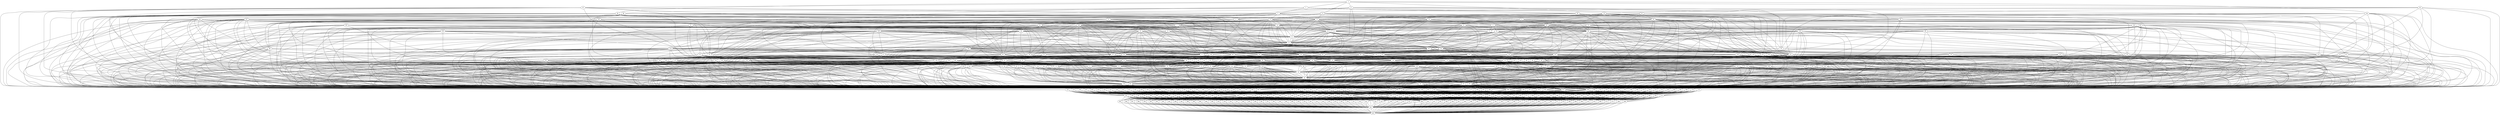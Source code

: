 graph {
  1 -- 2;
  1 -- 4;
  1 -- 17;
  1 -- 19;
  1 -- 82;
  1 -- 84;
  1 -- 97;
  1 -- 99;
  2 -- 3;
  2 -- 16;
  2 -- 18;
  2 -- 81;
  2 -- 83;
  2 -- 96;
  2 -- 98;
  4 -- 5;
  4 -- 12;
  4 -- 16;
  4 -- 20;
  4 -- 27;
  4 -- 81;
  4 -- 85;
  4 -- 92;
  4 -- 96;
  4 -- 100;
  4 -- 107;
  17 -- 3;
  17 -- 31;
  17 -- 33;
  17 -- 77;
  17 -- 81;
  17 -- 83;
  17 -- 111;
  17 -- 113;
  17 -- 157;
  19 -- 5;
  19 -- 12;
  19 -- 31;
  19 -- 35;
  19 -- 42;
  19 -- 77;
  19 -- 81;
  19 -- 85;
  19 -- 92;
  19 -- 111;
  19 -- 115;
  19 -- 122;
  19 -- 157;
  82 -- 3;
  82 -- 16;
  82 -- 18;
  82 -- 161;
  82 -- 163;
  82 -- 176;
  82 -- 178;
  82 -- 402;
  84 -- 5;
  84 -- 12;
  84 -- 16;
  84 -- 20;
  84 -- 27;
  84 -- 161;
  84 -- 165;
  84 -- 172;
  84 -- 176;
  84 -- 180;
  84 -- 187;
  84 -- 402;
  97 -- 3;
  97 -- 31;
  97 -- 33;
  97 -- 77;
  97 -- 161;
  97 -- 163;
  97 -- 191;
  97 -- 193;
  97 -- 237;
  97 -- 402;
  99 -- 5;
  99 -- 12;
  99 -- 31;
  99 -- 35;
  99 -- 42;
  99 -- 77;
  99 -- 161;
  99 -- 165;
  99 -- 172;
  99 -- 191;
  99 -- 195;
  99 -- 202;
  99 -- 237;
  99 -- 402;
  3 -- 6;
  3 -- 12;
  3 -- 21;
  3 -- 27;
  3 -- 86;
  3 -- 92;
  3 -- 101;
  3 -- 107;
  16 -- 32;
  16 -- 34;
  16 -- 77;
  16 -- 112;
  16 -- 114;
  16 -- 157;
  18 -- 6;
  18 -- 12;
  18 -- 32;
  18 -- 36;
  18 -- 42;
  18 -- 77;
  18 -- 86;
  18 -- 92;
  18 -- 112;
  18 -- 116;
  18 -- 122;
  18 -- 157;
  81 -- 162;
  81 -- 164;
  81 -- 177;
  81 -- 179;
  81 -- 402;
  83 -- 6;
  83 -- 12;
  83 -- 21;
  83 -- 27;
  83 -- 162;
  83 -- 166;
  83 -- 172;
  83 -- 177;
  83 -- 181;
  83 -- 187;
  83 -- 402;
  96 -- 32;
  96 -- 34;
  96 -- 77;
  96 -- 162;
  96 -- 164;
  96 -- 192;
  96 -- 194;
  96 -- 237;
  96 -- 402;
  98 -- 6;
  98 -- 12;
  98 -- 32;
  98 -- 36;
  98 -- 42;
  98 -- 77;
  98 -- 162;
  98 -- 166;
  98 -- 172;
  98 -- 192;
  98 -- 196;
  98 -- 202;
  98 -- 237;
  98 -- 402;
  6 -- 7;
  6 -- 13;
  6 -- 22;
  6 -- 28;
  6 -- 87;
  6 -- 93;
  6 -- 102;
  6 -- 108;
  12 -- 11;
  12 -- 13;
  12 -- 14;
  12 -- 15;
  12 -- 26;
  12 -- 28;
  12 -- 29;
  12 -- 30;
  12 -- 91;
  12 -- 93;
  12 -- 94;
  12 -- 95;
  12 -- 106;
  12 -- 108;
  12 -- 109;
  12 -- 110;
  21 -- 7;
  21 -- 13;
  21 -- 33;
  21 -- 37;
  21 -- 43;
  21 -- 77;
  21 -- 87;
  21 -- 93;
  21 -- 113;
  21 -- 117;
  21 -- 123;
  21 -- 157;
  27 -- 11;
  27 -- 13;
  27 -- 14;
  27 -- 15;
  27 -- 33;
  27 -- 34;
  27 -- 41;
  27 -- 43;
  27 -- 44;
  27 -- 45;
  27 -- 77;
  27 -- 91;
  27 -- 93;
  27 -- 94;
  27 -- 95;
  27 -- 113;
  27 -- 114;
  27 -- 121;
  27 -- 123;
  27 -- 124;
  27 -- 125;
  27 -- 157;
  86 -- 7;
  86 -- 13;
  86 -- 22;
  86 -- 28;
  86 -- 163;
  86 -- 167;
  86 -- 173;
  86 -- 178;
  86 -- 182;
  86 -- 188;
  86 -- 402;
  92 -- 11;
  92 -- 13;
  92 -- 14;
  92 -- 15;
  92 -- 26;
  92 -- 28;
  92 -- 29;
  92 -- 30;
  92 -- 163;
  92 -- 164;
  92 -- 171;
  92 -- 173;
  92 -- 174;
  92 -- 175;
  92 -- 178;
  92 -- 179;
  92 -- 186;
  92 -- 188;
  92 -- 189;
  92 -- 190;
  92 -- 402;
  101 -- 7;
  101 -- 13;
  101 -- 33;
  101 -- 37;
  101 -- 43;
  101 -- 77;
  101 -- 163;
  101 -- 167;
  101 -- 173;
  101 -- 193;
  101 -- 197;
  101 -- 203;
  101 -- 237;
  101 -- 402;
  107 -- 11;
  107 -- 13;
  107 -- 14;
  107 -- 15;
  107 -- 33;
  107 -- 34;
  107 -- 41;
  107 -- 43;
  107 -- 44;
  107 -- 45;
  107 -- 77;
  107 -- 163;
  107 -- 164;
  107 -- 171;
  107 -- 173;
  107 -- 174;
  107 -- 175;
  107 -- 193;
  107 -- 194;
  107 -- 201;
  107 -- 203;
  107 -- 204;
  107 -- 205;
  107 -- 237;
  107 -- 402;
  5 -- 8;
  5 -- 13;
  5 -- 23;
  5 -- 28;
  5 -- 88;
  5 -- 93;
  5 -- 103;
  5 -- 108;
  20 -- 8;
  20 -- 13;
  20 -- 34;
  20 -- 38;
  20 -- 43;
  20 -- 77;
  20 -- 88;
  20 -- 93;
  20 -- 114;
  20 -- 118;
  20 -- 123;
  20 -- 157;
  85 -- 8;
  85 -- 13;
  85 -- 23;
  85 -- 28;
  85 -- 164;
  85 -- 168;
  85 -- 173;
  85 -- 179;
  85 -- 183;
  85 -- 188;
  85 -- 402;
  100 -- 8;
  100 -- 13;
  100 -- 34;
  100 -- 38;
  100 -- 43;
  100 -- 77;
  100 -- 164;
  100 -- 168;
  100 -- 173;
  100 -- 194;
  100 -- 198;
  100 -- 203;
  100 -- 237;
  100 -- 402;
  8 -- 9;
  8 -- 14;
  8 -- 24;
  8 -- 29;
  8 -- 89;
  8 -- 94;
  8 -- 104;
  8 -- 109;
  13 -- 11;
  13 -- 14;
  13 -- 15;
  13 -- 26;
  13 -- 29;
  13 -- 30;
  13 -- 91;
  13 -- 94;
  13 -- 95;
  13 -- 106;
  13 -- 109;
  13 -- 110;
  23 -- 9;
  23 -- 14;
  23 -- 35;
  23 -- 39;
  23 -- 44;
  23 -- 77;
  23 -- 89;
  23 -- 94;
  23 -- 115;
  23 -- 119;
  23 -- 124;
  23 -- 157;
  28 -- 11;
  28 -- 14;
  28 -- 15;
  28 -- 35;
  28 -- 36;
  28 -- 41;
  28 -- 42;
  28 -- 44;
  28 -- 45;
  28 -- 77;
  28 -- 91;
  28 -- 94;
  28 -- 95;
  28 -- 115;
  28 -- 116;
  28 -- 121;
  28 -- 122;
  28 -- 124;
  28 -- 125;
  28 -- 157;
  88 -- 9;
  88 -- 14;
  88 -- 24;
  88 -- 29;
  88 -- 165;
  88 -- 169;
  88 -- 174;
  88 -- 180;
  88 -- 184;
  88 -- 189;
  88 -- 402;
  93 -- 11;
  93 -- 14;
  93 -- 15;
  93 -- 26;
  93 -- 29;
  93 -- 30;
  93 -- 165;
  93 -- 166;
  93 -- 171;
  93 -- 172;
  93 -- 174;
  93 -- 175;
  93 -- 180;
  93 -- 181;
  93 -- 186;
  93 -- 187;
  93 -- 189;
  93 -- 190;
  93 -- 402;
  103 -- 9;
  103 -- 14;
  103 -- 35;
  103 -- 39;
  103 -- 44;
  103 -- 77;
  103 -- 165;
  103 -- 169;
  103 -- 174;
  103 -- 195;
  103 -- 199;
  103 -- 204;
  103 -- 237;
  103 -- 402;
  108 -- 11;
  108 -- 14;
  108 -- 15;
  108 -- 35;
  108 -- 36;
  108 -- 41;
  108 -- 42;
  108 -- 44;
  108 -- 45;
  108 -- 77;
  108 -- 165;
  108 -- 166;
  108 -- 171;
  108 -- 172;
  108 -- 174;
  108 -- 175;
  108 -- 195;
  108 -- 196;
  108 -- 201;
  108 -- 202;
  108 -- 204;
  108 -- 205;
  108 -- 237;
  108 -- 402;
  7 -- 10;
  7 -- 14;
  7 -- 25;
  7 -- 29;
  7 -- 90;
  7 -- 94;
  7 -- 105;
  7 -- 109;
  22 -- 10;
  22 -- 14;
  22 -- 36;
  22 -- 40;
  22 -- 44;
  22 -- 77;
  22 -- 90;
  22 -- 94;
  22 -- 116;
  22 -- 120;
  22 -- 124;
  22 -- 157;
  87 -- 10;
  87 -- 14;
  87 -- 25;
  87 -- 29;
  87 -- 166;
  87 -- 170;
  87 -- 174;
  87 -- 181;
  87 -- 185;
  87 -- 189;
  87 -- 402;
  102 -- 10;
  102 -- 14;
  102 -- 36;
  102 -- 40;
  102 -- 44;
  102 -- 77;
  102 -- 166;
  102 -- 170;
  102 -- 174;
  102 -- 196;
  102 -- 200;
  102 -- 204;
  102 -- 237;
  102 -- 402;
  10 -- 11;
  10 -- 15;
  10 -- 26;
  10 -- 30;
  10 -- 91;
  10 -- 95;
  10 -- 106;
  10 -- 110;
  14 -- 11;
  14 -- 15;
  14 -- 26;
  14 -- 30;
  14 -- 91;
  14 -- 95;
  14 -- 106;
  14 -- 110;
  25 -- 11;
  25 -- 15;
  25 -- 37;
  25 -- 41;
  25 -- 45;
  25 -- 77;
  25 -- 91;
  25 -- 95;
  25 -- 117;
  25 -- 121;
  25 -- 125;
  25 -- 157;
  29 -- 11;
  29 -- 15;
  29 -- 37;
  29 -- 38;
  29 -- 41;
  29 -- 42;
  29 -- 43;
  29 -- 45;
  29 -- 77;
  29 -- 91;
  29 -- 95;
  29 -- 117;
  29 -- 118;
  29 -- 121;
  29 -- 122;
  29 -- 123;
  29 -- 125;
  29 -- 157;
  90 -- 11;
  90 -- 15;
  90 -- 26;
  90 -- 30;
  90 -- 167;
  90 -- 171;
  90 -- 175;
  90 -- 182;
  90 -- 186;
  90 -- 190;
  90 -- 402;
  94 -- 11;
  94 -- 15;
  94 -- 26;
  94 -- 30;
  94 -- 167;
  94 -- 168;
  94 -- 171;
  94 -- 172;
  94 -- 173;
  94 -- 175;
  94 -- 182;
  94 -- 183;
  94 -- 186;
  94 -- 187;
  94 -- 188;
  94 -- 190;
  94 -- 402;
  105 -- 11;
  105 -- 15;
  105 -- 37;
  105 -- 41;
  105 -- 45;
  105 -- 77;
  105 -- 167;
  105 -- 171;
  105 -- 175;
  105 -- 197;
  105 -- 201;
  105 -- 205;
  105 -- 237;
  105 -- 402;
  109 -- 11;
  109 -- 15;
  109 -- 37;
  109 -- 38;
  109 -- 41;
  109 -- 42;
  109 -- 43;
  109 -- 45;
  109 -- 77;
  109 -- 167;
  109 -- 168;
  109 -- 171;
  109 -- 172;
  109 -- 173;
  109 -- 175;
  109 -- 197;
  109 -- 198;
  109 -- 201;
  109 -- 202;
  109 -- 203;
  109 -- 205;
  109 -- 237;
  109 -- 402;
  9 -- 11;
  9 -- 15;
  9 -- 26;
  9 -- 30;
  9 -- 91;
  9 -- 95;
  9 -- 106;
  9 -- 110;
  24 -- 11;
  24 -- 15;
  24 -- 38;
  24 -- 41;
  24 -- 45;
  24 -- 77;
  24 -- 91;
  24 -- 95;
  24 -- 118;
  24 -- 121;
  24 -- 125;
  24 -- 157;
  89 -- 11;
  89 -- 15;
  89 -- 26;
  89 -- 30;
  89 -- 168;
  89 -- 171;
  89 -- 175;
  89 -- 183;
  89 -- 186;
  89 -- 190;
  89 -- 402;
  104 -- 11;
  104 -- 15;
  104 -- 38;
  104 -- 41;
  104 -- 45;
  104 -- 77;
  104 -- 168;
  104 -- 171;
  104 -- 175;
  104 -- 198;
  104 -- 201;
  104 -- 205;
  104 -- 237;
  104 -- 402;
  11 -- 15;
  11 -- 30;
  11 -- 95;
  11 -- 110;
  15 -- 26;
  15 -- 91;
  15 -- 106;
  26 -- 39;
  26 -- 40;
  26 -- 42;
  26 -- 43;
  26 -- 44;
  26 -- 45;
  26 -- 77;
  26 -- 95;
  26 -- 119;
  26 -- 120;
  26 -- 122;
  26 -- 123;
  26 -- 124;
  26 -- 125;
  26 -- 157;
  30 -- 39;
  30 -- 40;
  30 -- 41;
  30 -- 42;
  30 -- 43;
  30 -- 44;
  30 -- 77;
  30 -- 91;
  30 -- 119;
  30 -- 120;
  30 -- 121;
  30 -- 122;
  30 -- 123;
  30 -- 124;
  30 -- 157;
  91 -- 169;
  91 -- 170;
  91 -- 172;
  91 -- 173;
  91 -- 174;
  91 -- 175;
  91 -- 184;
  91 -- 185;
  91 -- 187;
  91 -- 188;
  91 -- 189;
  91 -- 190;
  91 -- 402;
  95 -- 169;
  95 -- 170;
  95 -- 171;
  95 -- 172;
  95 -- 173;
  95 -- 174;
  95 -- 184;
  95 -- 185;
  95 -- 186;
  95 -- 187;
  95 -- 188;
  95 -- 189;
  95 -- 402;
  106 -- 39;
  106 -- 40;
  106 -- 42;
  106 -- 43;
  106 -- 44;
  106 -- 45;
  106 -- 77;
  106 -- 169;
  106 -- 170;
  106 -- 172;
  106 -- 173;
  106 -- 174;
  106 -- 175;
  106 -- 199;
  106 -- 200;
  106 -- 202;
  106 -- 203;
  106 -- 204;
  106 -- 205;
  106 -- 237;
  106 -- 402;
  110 -- 39;
  110 -- 40;
  110 -- 41;
  110 -- 42;
  110 -- 43;
  110 -- 44;
  110 -- 77;
  110 -- 169;
  110 -- 170;
  110 -- 171;
  110 -- 172;
  110 -- 173;
  110 -- 174;
  110 -- 199;
  110 -- 200;
  110 -- 201;
  110 -- 202;
  110 -- 203;
  110 -- 204;
  110 -- 237;
  110 -- 402;
  32 -- 46;
  32 -- 48;
  32 -- 78;
  32 -- 126;
  32 -- 128;
  32 -- 158;
  34 -- 46;
  34 -- 50;
  34 -- 57;
  34 -- 78;
  34 -- 126;
  34 -- 130;
  34 -- 137;
  34 -- 158;
  77 -- 76;
  77 -- 78;
  77 -- 79;
  77 -- 80;
  77 -- 156;
  77 -- 158;
  77 -- 159;
  77 -- 160;
  112 -- 46;
  112 -- 48;
  112 -- 78;
  112 -- 176;
  112 -- 178;
  112 -- 206;
  112 -- 208;
  112 -- 238;
  112 -- 402;
  114 -- 46;
  114 -- 50;
  114 -- 57;
  114 -- 78;
  114 -- 176;
  114 -- 180;
  114 -- 187;
  114 -- 206;
  114 -- 210;
  114 -- 217;
  114 -- 238;
  114 -- 402;
  157 -- 76;
  157 -- 78;
  157 -- 79;
  157 -- 80;
  157 -- 176;
  157 -- 177;
  157 -- 178;
  157 -- 179;
  157 -- 180;
  157 -- 181;
  157 -- 182;
  157 -- 183;
  157 -- 184;
  157 -- 185;
  157 -- 186;
  157 -- 187;
  157 -- 188;
  157 -- 189;
  157 -- 190;
  157 -- 236;
  157 -- 238;
  157 -- 239;
  157 -- 240;
  157 -- 402;
  31 -- 47;
  31 -- 49;
  31 -- 78;
  31 -- 127;
  31 -- 129;
  31 -- 158;
  33 -- 47;
  33 -- 51;
  33 -- 57;
  33 -- 78;
  33 -- 127;
  33 -- 131;
  33 -- 137;
  33 -- 158;
  111 -- 47;
  111 -- 49;
  111 -- 78;
  111 -- 177;
  111 -- 179;
  111 -- 207;
  111 -- 209;
  111 -- 238;
  111 -- 402;
  113 -- 47;
  113 -- 51;
  113 -- 57;
  113 -- 78;
  113 -- 177;
  113 -- 181;
  113 -- 187;
  113 -- 207;
  113 -- 211;
  113 -- 217;
  113 -- 238;
  113 -- 402;
  36 -- 48;
  36 -- 52;
  36 -- 58;
  36 -- 78;
  36 -- 128;
  36 -- 132;
  36 -- 138;
  36 -- 158;
  42 -- 48;
  42 -- 49;
  42 -- 56;
  42 -- 58;
  42 -- 59;
  42 -- 60;
  42 -- 78;
  42 -- 128;
  42 -- 129;
  42 -- 136;
  42 -- 138;
  42 -- 139;
  42 -- 140;
  42 -- 158;
  116 -- 48;
  116 -- 52;
  116 -- 58;
  116 -- 78;
  116 -- 178;
  116 -- 182;
  116 -- 188;
  116 -- 208;
  116 -- 212;
  116 -- 218;
  116 -- 238;
  116 -- 402;
  122 -- 48;
  122 -- 49;
  122 -- 56;
  122 -- 58;
  122 -- 59;
  122 -- 60;
  122 -- 78;
  122 -- 178;
  122 -- 179;
  122 -- 186;
  122 -- 188;
  122 -- 189;
  122 -- 190;
  122 -- 208;
  122 -- 209;
  122 -- 216;
  122 -- 218;
  122 -- 219;
  122 -- 220;
  122 -- 238;
  122 -- 402;
  35 -- 49;
  35 -- 53;
  35 -- 58;
  35 -- 78;
  35 -- 129;
  35 -- 133;
  35 -- 138;
  35 -- 158;
  115 -- 49;
  115 -- 53;
  115 -- 58;
  115 -- 78;
  115 -- 179;
  115 -- 183;
  115 -- 188;
  115 -- 209;
  115 -- 213;
  115 -- 218;
  115 -- 238;
  115 -- 402;
  38 -- 50;
  38 -- 54;
  38 -- 59;
  38 -- 78;
  38 -- 130;
  38 -- 134;
  38 -- 139;
  38 -- 158;
  43 -- 50;
  43 -- 51;
  43 -- 56;
  43 -- 57;
  43 -- 59;
  43 -- 60;
  43 -- 78;
  43 -- 130;
  43 -- 131;
  43 -- 136;
  43 -- 137;
  43 -- 139;
  43 -- 140;
  43 -- 158;
  118 -- 50;
  118 -- 54;
  118 -- 59;
  118 -- 78;
  118 -- 180;
  118 -- 184;
  118 -- 189;
  118 -- 210;
  118 -- 214;
  118 -- 219;
  118 -- 238;
  118 -- 402;
  123 -- 50;
  123 -- 51;
  123 -- 56;
  123 -- 57;
  123 -- 59;
  123 -- 60;
  123 -- 78;
  123 -- 180;
  123 -- 181;
  123 -- 186;
  123 -- 187;
  123 -- 189;
  123 -- 190;
  123 -- 210;
  123 -- 211;
  123 -- 216;
  123 -- 217;
  123 -- 219;
  123 -- 220;
  123 -- 238;
  123 -- 402;
  37 -- 51;
  37 -- 55;
  37 -- 59;
  37 -- 78;
  37 -- 131;
  37 -- 135;
  37 -- 139;
  37 -- 158;
  117 -- 51;
  117 -- 55;
  117 -- 59;
  117 -- 78;
  117 -- 181;
  117 -- 185;
  117 -- 189;
  117 -- 211;
  117 -- 215;
  117 -- 219;
  117 -- 238;
  117 -- 402;
  40 -- 52;
  40 -- 56;
  40 -- 60;
  40 -- 78;
  40 -- 132;
  40 -- 136;
  40 -- 140;
  40 -- 158;
  44 -- 52;
  44 -- 53;
  44 -- 56;
  44 -- 57;
  44 -- 58;
  44 -- 60;
  44 -- 78;
  44 -- 132;
  44 -- 133;
  44 -- 136;
  44 -- 137;
  44 -- 138;
  44 -- 140;
  44 -- 158;
  120 -- 52;
  120 -- 56;
  120 -- 60;
  120 -- 78;
  120 -- 182;
  120 -- 186;
  120 -- 190;
  120 -- 212;
  120 -- 216;
  120 -- 220;
  120 -- 238;
  120 -- 402;
  124 -- 52;
  124 -- 53;
  124 -- 56;
  124 -- 57;
  124 -- 58;
  124 -- 60;
  124 -- 78;
  124 -- 182;
  124 -- 183;
  124 -- 186;
  124 -- 187;
  124 -- 188;
  124 -- 190;
  124 -- 212;
  124 -- 213;
  124 -- 216;
  124 -- 217;
  124 -- 218;
  124 -- 220;
  124 -- 238;
  124 -- 402;
  39 -- 53;
  39 -- 56;
  39 -- 60;
  39 -- 78;
  39 -- 133;
  39 -- 136;
  39 -- 140;
  39 -- 158;
  119 -- 53;
  119 -- 56;
  119 -- 60;
  119 -- 78;
  119 -- 183;
  119 -- 186;
  119 -- 190;
  119 -- 213;
  119 -- 216;
  119 -- 220;
  119 -- 238;
  119 -- 402;
  41 -- 54;
  41 -- 55;
  41 -- 57;
  41 -- 58;
  41 -- 59;
  41 -- 60;
  41 -- 78;
  41 -- 134;
  41 -- 135;
  41 -- 137;
  41 -- 138;
  41 -- 139;
  41 -- 140;
  41 -- 158;
  45 -- 54;
  45 -- 55;
  45 -- 56;
  45 -- 57;
  45 -- 58;
  45 -- 59;
  45 -- 78;
  45 -- 134;
  45 -- 135;
  45 -- 136;
  45 -- 137;
  45 -- 138;
  45 -- 139;
  45 -- 158;
  121 -- 54;
  121 -- 55;
  121 -- 57;
  121 -- 58;
  121 -- 59;
  121 -- 60;
  121 -- 78;
  121 -- 184;
  121 -- 185;
  121 -- 187;
  121 -- 188;
  121 -- 189;
  121 -- 190;
  121 -- 214;
  121 -- 215;
  121 -- 217;
  121 -- 218;
  121 -- 219;
  121 -- 220;
  121 -- 238;
  121 -- 402;
  125 -- 54;
  125 -- 55;
  125 -- 56;
  125 -- 57;
  125 -- 58;
  125 -- 59;
  125 -- 78;
  125 -- 184;
  125 -- 185;
  125 -- 186;
  125 -- 187;
  125 -- 188;
  125 -- 189;
  125 -- 214;
  125 -- 215;
  125 -- 216;
  125 -- 217;
  125 -- 218;
  125 -- 219;
  125 -- 238;
  125 -- 402;
  47 -- 61;
  47 -- 63;
  47 -- 79;
  47 -- 141;
  47 -- 143;
  47 -- 159;
  49 -- 61;
  49 -- 65;
  49 -- 72;
  49 -- 79;
  49 -- 141;
  49 -- 145;
  49 -- 152;
  49 -- 159;
  78 -- 76;
  78 -- 79;
  78 -- 80;
  78 -- 156;
  78 -- 159;
  78 -- 160;
  127 -- 61;
  127 -- 63;
  127 -- 79;
  127 -- 191;
  127 -- 193;
  127 -- 221;
  127 -- 223;
  127 -- 239;
  127 -- 402;
  129 -- 61;
  129 -- 65;
  129 -- 72;
  129 -- 79;
  129 -- 191;
  129 -- 195;
  129 -- 202;
  129 -- 221;
  129 -- 225;
  129 -- 232;
  129 -- 239;
  129 -- 402;
  158 -- 76;
  158 -- 79;
  158 -- 80;
  158 -- 191;
  158 -- 192;
  158 -- 193;
  158 -- 194;
  158 -- 195;
  158 -- 196;
  158 -- 197;
  158 -- 198;
  158 -- 199;
  158 -- 200;
  158 -- 201;
  158 -- 202;
  158 -- 203;
  158 -- 204;
  158 -- 205;
  158 -- 236;
  158 -- 237;
  158 -- 239;
  158 -- 240;
  158 -- 402;
  46 -- 62;
  46 -- 64;
  46 -- 79;
  46 -- 142;
  46 -- 144;
  46 -- 159;
  48 -- 62;
  48 -- 66;
  48 -- 72;
  48 -- 79;
  48 -- 142;
  48 -- 146;
  48 -- 152;
  48 -- 159;
  126 -- 62;
  126 -- 64;
  126 -- 79;
  126 -- 192;
  126 -- 194;
  126 -- 222;
  126 -- 224;
  126 -- 239;
  126 -- 402;
  128 -- 62;
  128 -- 66;
  128 -- 72;
  128 -- 79;
  128 -- 192;
  128 -- 196;
  128 -- 202;
  128 -- 222;
  128 -- 226;
  128 -- 232;
  128 -- 239;
  128 -- 402;
  51 -- 63;
  51 -- 67;
  51 -- 73;
  51 -- 79;
  51 -- 143;
  51 -- 147;
  51 -- 153;
  51 -- 159;
  57 -- 63;
  57 -- 64;
  57 -- 71;
  57 -- 73;
  57 -- 74;
  57 -- 75;
  57 -- 79;
  57 -- 143;
  57 -- 144;
  57 -- 151;
  57 -- 153;
  57 -- 154;
  57 -- 155;
  57 -- 159;
  131 -- 63;
  131 -- 67;
  131 -- 73;
  131 -- 79;
  131 -- 193;
  131 -- 197;
  131 -- 203;
  131 -- 223;
  131 -- 227;
  131 -- 233;
  131 -- 239;
  131 -- 402;
  137 -- 63;
  137 -- 64;
  137 -- 71;
  137 -- 73;
  137 -- 74;
  137 -- 75;
  137 -- 79;
  137 -- 193;
  137 -- 194;
  137 -- 201;
  137 -- 203;
  137 -- 204;
  137 -- 205;
  137 -- 223;
  137 -- 224;
  137 -- 231;
  137 -- 233;
  137 -- 234;
  137 -- 235;
  137 -- 239;
  137 -- 402;
  50 -- 64;
  50 -- 68;
  50 -- 73;
  50 -- 79;
  50 -- 144;
  50 -- 148;
  50 -- 153;
  50 -- 159;
  130 -- 64;
  130 -- 68;
  130 -- 73;
  130 -- 79;
  130 -- 194;
  130 -- 198;
  130 -- 203;
  130 -- 224;
  130 -- 228;
  130 -- 233;
  130 -- 239;
  130 -- 402;
  53 -- 65;
  53 -- 69;
  53 -- 74;
  53 -- 79;
  53 -- 145;
  53 -- 149;
  53 -- 154;
  53 -- 159;
  58 -- 65;
  58 -- 66;
  58 -- 71;
  58 -- 72;
  58 -- 74;
  58 -- 75;
  58 -- 79;
  58 -- 145;
  58 -- 146;
  58 -- 151;
  58 -- 152;
  58 -- 154;
  58 -- 155;
  58 -- 159;
  133 -- 65;
  133 -- 69;
  133 -- 74;
  133 -- 79;
  133 -- 195;
  133 -- 199;
  133 -- 204;
  133 -- 225;
  133 -- 229;
  133 -- 234;
  133 -- 239;
  133 -- 402;
  138 -- 65;
  138 -- 66;
  138 -- 71;
  138 -- 72;
  138 -- 74;
  138 -- 75;
  138 -- 79;
  138 -- 195;
  138 -- 196;
  138 -- 201;
  138 -- 202;
  138 -- 204;
  138 -- 205;
  138 -- 225;
  138 -- 226;
  138 -- 231;
  138 -- 232;
  138 -- 234;
  138 -- 235;
  138 -- 239;
  138 -- 402;
  52 -- 66;
  52 -- 70;
  52 -- 74;
  52 -- 79;
  52 -- 146;
  52 -- 150;
  52 -- 154;
  52 -- 159;
  132 -- 66;
  132 -- 70;
  132 -- 74;
  132 -- 79;
  132 -- 196;
  132 -- 200;
  132 -- 204;
  132 -- 226;
  132 -- 230;
  132 -- 234;
  132 -- 239;
  132 -- 402;
  55 -- 67;
  55 -- 71;
  55 -- 75;
  55 -- 79;
  55 -- 147;
  55 -- 151;
  55 -- 155;
  55 -- 159;
  59 -- 67;
  59 -- 68;
  59 -- 71;
  59 -- 72;
  59 -- 73;
  59 -- 75;
  59 -- 79;
  59 -- 147;
  59 -- 148;
  59 -- 151;
  59 -- 152;
  59 -- 153;
  59 -- 155;
  59 -- 159;
  135 -- 67;
  135 -- 71;
  135 -- 75;
  135 -- 79;
  135 -- 197;
  135 -- 201;
  135 -- 205;
  135 -- 227;
  135 -- 231;
  135 -- 235;
  135 -- 239;
  135 -- 402;
  139 -- 67;
  139 -- 68;
  139 -- 71;
  139 -- 72;
  139 -- 73;
  139 -- 75;
  139 -- 79;
  139 -- 197;
  139 -- 198;
  139 -- 201;
  139 -- 202;
  139 -- 203;
  139 -- 205;
  139 -- 227;
  139 -- 228;
  139 -- 231;
  139 -- 232;
  139 -- 233;
  139 -- 235;
  139 -- 239;
  139 -- 402;
  54 -- 68;
  54 -- 71;
  54 -- 75;
  54 -- 79;
  54 -- 148;
  54 -- 151;
  54 -- 155;
  54 -- 159;
  134 -- 68;
  134 -- 71;
  134 -- 75;
  134 -- 79;
  134 -- 198;
  134 -- 201;
  134 -- 205;
  134 -- 228;
  134 -- 231;
  134 -- 235;
  134 -- 239;
  134 -- 402;
  56 -- 69;
  56 -- 70;
  56 -- 72;
  56 -- 73;
  56 -- 74;
  56 -- 75;
  56 -- 79;
  56 -- 149;
  56 -- 150;
  56 -- 152;
  56 -- 153;
  56 -- 154;
  56 -- 155;
  56 -- 159;
  60 -- 69;
  60 -- 70;
  60 -- 71;
  60 -- 72;
  60 -- 73;
  60 -- 74;
  60 -- 79;
  60 -- 149;
  60 -- 150;
  60 -- 151;
  60 -- 152;
  60 -- 153;
  60 -- 154;
  60 -- 159;
  136 -- 69;
  136 -- 70;
  136 -- 72;
  136 -- 73;
  136 -- 74;
  136 -- 75;
  136 -- 79;
  136 -- 199;
  136 -- 200;
  136 -- 202;
  136 -- 203;
  136 -- 204;
  136 -- 205;
  136 -- 229;
  136 -- 230;
  136 -- 232;
  136 -- 233;
  136 -- 234;
  136 -- 235;
  136 -- 239;
  136 -- 402;
  140 -- 69;
  140 -- 70;
  140 -- 71;
  140 -- 72;
  140 -- 73;
  140 -- 74;
  140 -- 79;
  140 -- 199;
  140 -- 200;
  140 -- 201;
  140 -- 202;
  140 -- 203;
  140 -- 204;
  140 -- 229;
  140 -- 230;
  140 -- 231;
  140 -- 232;
  140 -- 233;
  140 -- 234;
  140 -- 239;
  140 -- 402;
  62 -- 76;
  62 -- 80;
  62 -- 156;
  62 -- 160;
  64 -- 76;
  64 -- 80;
  64 -- 156;
  64 -- 160;
  79 -- 76;
  79 -- 80;
  79 -- 156;
  79 -- 160;
  142 -- 76;
  142 -- 80;
  142 -- 206;
  142 -- 208;
  142 -- 236;
  142 -- 240;
  142 -- 402;
  144 -- 76;
  144 -- 80;
  144 -- 206;
  144 -- 210;
  144 -- 217;
  144 -- 236;
  144 -- 240;
  144 -- 402;
  159 -- 76;
  159 -- 80;
  159 -- 206;
  159 -- 207;
  159 -- 208;
  159 -- 209;
  159 -- 210;
  159 -- 211;
  159 -- 212;
  159 -- 213;
  159 -- 214;
  159 -- 215;
  159 -- 216;
  159 -- 217;
  159 -- 218;
  159 -- 219;
  159 -- 220;
  159 -- 236;
  159 -- 237;
  159 -- 238;
  159 -- 240;
  159 -- 402;
  61 -- 76;
  61 -- 80;
  61 -- 156;
  61 -- 160;
  63 -- 76;
  63 -- 80;
  63 -- 156;
  63 -- 160;
  141 -- 76;
  141 -- 80;
  141 -- 207;
  141 -- 209;
  141 -- 236;
  141 -- 240;
  141 -- 402;
  143 -- 76;
  143 -- 80;
  143 -- 207;
  143 -- 211;
  143 -- 217;
  143 -- 236;
  143 -- 240;
  143 -- 402;
  66 -- 76;
  66 -- 80;
  66 -- 156;
  66 -- 160;
  72 -- 76;
  72 -- 80;
  72 -- 156;
  72 -- 160;
  146 -- 76;
  146 -- 80;
  146 -- 208;
  146 -- 212;
  146 -- 218;
  146 -- 236;
  146 -- 240;
  146 -- 402;
  152 -- 76;
  152 -- 80;
  152 -- 208;
  152 -- 209;
  152 -- 216;
  152 -- 218;
  152 -- 219;
  152 -- 220;
  152 -- 236;
  152 -- 240;
  152 -- 402;
  65 -- 76;
  65 -- 80;
  65 -- 156;
  65 -- 160;
  145 -- 76;
  145 -- 80;
  145 -- 209;
  145 -- 213;
  145 -- 218;
  145 -- 236;
  145 -- 240;
  145 -- 402;
  68 -- 76;
  68 -- 80;
  68 -- 156;
  68 -- 160;
  73 -- 76;
  73 -- 80;
  73 -- 156;
  73 -- 160;
  148 -- 76;
  148 -- 80;
  148 -- 210;
  148 -- 214;
  148 -- 219;
  148 -- 236;
  148 -- 240;
  148 -- 402;
  153 -- 76;
  153 -- 80;
  153 -- 210;
  153 -- 211;
  153 -- 216;
  153 -- 217;
  153 -- 219;
  153 -- 220;
  153 -- 236;
  153 -- 240;
  153 -- 402;
  67 -- 76;
  67 -- 80;
  67 -- 156;
  67 -- 160;
  147 -- 76;
  147 -- 80;
  147 -- 211;
  147 -- 215;
  147 -- 219;
  147 -- 236;
  147 -- 240;
  147 -- 402;
  70 -- 76;
  70 -- 80;
  70 -- 156;
  70 -- 160;
  74 -- 76;
  74 -- 80;
  74 -- 156;
  74 -- 160;
  150 -- 76;
  150 -- 80;
  150 -- 212;
  150 -- 216;
  150 -- 220;
  150 -- 236;
  150 -- 240;
  150 -- 402;
  154 -- 76;
  154 -- 80;
  154 -- 212;
  154 -- 213;
  154 -- 216;
  154 -- 217;
  154 -- 218;
  154 -- 220;
  154 -- 236;
  154 -- 240;
  154 -- 402;
  69 -- 76;
  69 -- 80;
  69 -- 156;
  69 -- 160;
  149 -- 76;
  149 -- 80;
  149 -- 213;
  149 -- 216;
  149 -- 220;
  149 -- 236;
  149 -- 240;
  149 -- 402;
  71 -- 76;
  71 -- 80;
  71 -- 156;
  71 -- 160;
  75 -- 76;
  75 -- 80;
  75 -- 156;
  75 -- 160;
  151 -- 76;
  151 -- 80;
  151 -- 214;
  151 -- 215;
  151 -- 217;
  151 -- 218;
  151 -- 219;
  151 -- 220;
  151 -- 236;
  151 -- 240;
  151 -- 402;
  155 -- 76;
  155 -- 80;
  155 -- 214;
  155 -- 215;
  155 -- 216;
  155 -- 217;
  155 -- 218;
  155 -- 219;
  155 -- 236;
  155 -- 240;
  155 -- 402;
  76 -- 80;
  76 -- 160;
  80 -- 156;
  156 -- 221;
  156 -- 222;
  156 -- 223;
  156 -- 224;
  156 -- 225;
  156 -- 226;
  156 -- 227;
  156 -- 228;
  156 -- 229;
  156 -- 230;
  156 -- 231;
  156 -- 232;
  156 -- 233;
  156 -- 234;
  156 -- 235;
  156 -- 237;
  156 -- 238;
  156 -- 239;
  156 -- 240;
  156 -- 402;
  160 -- 221;
  160 -- 222;
  160 -- 223;
  160 -- 224;
  160 -- 225;
  160 -- 226;
  160 -- 227;
  160 -- 228;
  160 -- 229;
  160 -- 230;
  160 -- 231;
  160 -- 232;
  160 -- 233;
  160 -- 234;
  160 -- 235;
  160 -- 236;
  160 -- 237;
  160 -- 238;
  160 -- 239;
  160 -- 402;
  162 -- 241;
  162 -- 243;
  162 -- 256;
  162 -- 258;
  162 -- 403;
  164 -- 241;
  164 -- 245;
  164 -- 252;
  164 -- 256;
  164 -- 260;
  164 -- 267;
  164 -- 403;
  177 -- 241;
  177 -- 243;
  177 -- 271;
  177 -- 273;
  177 -- 317;
  177 -- 403;
  179 -- 241;
  179 -- 245;
  179 -- 252;
  179 -- 271;
  179 -- 275;
  179 -- 282;
  179 -- 317;
  179 -- 403;
  402 -- 401;
  402 -- 403;
  402 -- 404;
  402 -- 405;
  161 -- 242;
  161 -- 244;
  161 -- 257;
  161 -- 259;
  161 -- 403;
  163 -- 242;
  163 -- 246;
  163 -- 252;
  163 -- 257;
  163 -- 261;
  163 -- 267;
  163 -- 403;
  176 -- 242;
  176 -- 244;
  176 -- 272;
  176 -- 274;
  176 -- 317;
  176 -- 403;
  178 -- 242;
  178 -- 246;
  178 -- 252;
  178 -- 272;
  178 -- 276;
  178 -- 282;
  178 -- 317;
  178 -- 403;
  166 -- 243;
  166 -- 247;
  166 -- 253;
  166 -- 258;
  166 -- 262;
  166 -- 268;
  166 -- 403;
  172 -- 243;
  172 -- 244;
  172 -- 251;
  172 -- 253;
  172 -- 254;
  172 -- 255;
  172 -- 258;
  172 -- 259;
  172 -- 266;
  172 -- 268;
  172 -- 269;
  172 -- 270;
  172 -- 403;
  181 -- 243;
  181 -- 247;
  181 -- 253;
  181 -- 273;
  181 -- 277;
  181 -- 283;
  181 -- 317;
  181 -- 403;
  187 -- 243;
  187 -- 244;
  187 -- 251;
  187 -- 253;
  187 -- 254;
  187 -- 255;
  187 -- 273;
  187 -- 274;
  187 -- 281;
  187 -- 283;
  187 -- 284;
  187 -- 285;
  187 -- 317;
  187 -- 403;
  165 -- 244;
  165 -- 248;
  165 -- 253;
  165 -- 259;
  165 -- 263;
  165 -- 268;
  165 -- 403;
  180 -- 244;
  180 -- 248;
  180 -- 253;
  180 -- 274;
  180 -- 278;
  180 -- 283;
  180 -- 317;
  180 -- 403;
  168 -- 245;
  168 -- 249;
  168 -- 254;
  168 -- 260;
  168 -- 264;
  168 -- 269;
  168 -- 403;
  173 -- 245;
  173 -- 246;
  173 -- 251;
  173 -- 252;
  173 -- 254;
  173 -- 255;
  173 -- 260;
  173 -- 261;
  173 -- 266;
  173 -- 267;
  173 -- 269;
  173 -- 270;
  173 -- 403;
  183 -- 245;
  183 -- 249;
  183 -- 254;
  183 -- 275;
  183 -- 279;
  183 -- 284;
  183 -- 317;
  183 -- 403;
  188 -- 245;
  188 -- 246;
  188 -- 251;
  188 -- 252;
  188 -- 254;
  188 -- 255;
  188 -- 275;
  188 -- 276;
  188 -- 281;
  188 -- 282;
  188 -- 284;
  188 -- 285;
  188 -- 317;
  188 -- 403;
  167 -- 246;
  167 -- 250;
  167 -- 254;
  167 -- 261;
  167 -- 265;
  167 -- 269;
  167 -- 403;
  182 -- 246;
  182 -- 250;
  182 -- 254;
  182 -- 276;
  182 -- 280;
  182 -- 284;
  182 -- 317;
  182 -- 403;
  170 -- 247;
  170 -- 251;
  170 -- 255;
  170 -- 262;
  170 -- 266;
  170 -- 270;
  170 -- 403;
  174 -- 247;
  174 -- 248;
  174 -- 251;
  174 -- 252;
  174 -- 253;
  174 -- 255;
  174 -- 262;
  174 -- 263;
  174 -- 266;
  174 -- 267;
  174 -- 268;
  174 -- 270;
  174 -- 403;
  185 -- 247;
  185 -- 251;
  185 -- 255;
  185 -- 277;
  185 -- 281;
  185 -- 285;
  185 -- 317;
  185 -- 403;
  189 -- 247;
  189 -- 248;
  189 -- 251;
  189 -- 252;
  189 -- 253;
  189 -- 255;
  189 -- 277;
  189 -- 278;
  189 -- 281;
  189 -- 282;
  189 -- 283;
  189 -- 285;
  189 -- 317;
  189 -- 403;
  169 -- 248;
  169 -- 251;
  169 -- 255;
  169 -- 263;
  169 -- 266;
  169 -- 270;
  169 -- 403;
  184 -- 248;
  184 -- 251;
  184 -- 255;
  184 -- 278;
  184 -- 281;
  184 -- 285;
  184 -- 317;
  184 -- 403;
  171 -- 249;
  171 -- 250;
  171 -- 252;
  171 -- 253;
  171 -- 254;
  171 -- 255;
  171 -- 264;
  171 -- 265;
  171 -- 267;
  171 -- 268;
  171 -- 269;
  171 -- 270;
  171 -- 403;
  175 -- 249;
  175 -- 250;
  175 -- 251;
  175 -- 252;
  175 -- 253;
  175 -- 254;
  175 -- 264;
  175 -- 265;
  175 -- 266;
  175 -- 267;
  175 -- 268;
  175 -- 269;
  175 -- 403;
  186 -- 249;
  186 -- 250;
  186 -- 252;
  186 -- 253;
  186 -- 254;
  186 -- 255;
  186 -- 279;
  186 -- 280;
  186 -- 282;
  186 -- 283;
  186 -- 284;
  186 -- 285;
  186 -- 317;
  186 -- 403;
  190 -- 249;
  190 -- 250;
  190 -- 251;
  190 -- 252;
  190 -- 253;
  190 -- 254;
  190 -- 279;
  190 -- 280;
  190 -- 281;
  190 -- 282;
  190 -- 283;
  190 -- 284;
  190 -- 317;
  190 -- 403;
  192 -- 256;
  192 -- 258;
  192 -- 286;
  192 -- 288;
  192 -- 318;
  192 -- 403;
  194 -- 256;
  194 -- 260;
  194 -- 267;
  194 -- 286;
  194 -- 290;
  194 -- 297;
  194 -- 318;
  194 -- 403;
  237 -- 256;
  237 -- 257;
  237 -- 258;
  237 -- 259;
  237 -- 260;
  237 -- 261;
  237 -- 262;
  237 -- 263;
  237 -- 264;
  237 -- 265;
  237 -- 266;
  237 -- 267;
  237 -- 268;
  237 -- 269;
  237 -- 270;
  237 -- 316;
  237 -- 318;
  237 -- 319;
  237 -- 320;
  237 -- 403;
  191 -- 257;
  191 -- 259;
  191 -- 287;
  191 -- 289;
  191 -- 318;
  191 -- 403;
  193 -- 257;
  193 -- 261;
  193 -- 267;
  193 -- 287;
  193 -- 291;
  193 -- 297;
  193 -- 318;
  193 -- 403;
  196 -- 258;
  196 -- 262;
  196 -- 268;
  196 -- 288;
  196 -- 292;
  196 -- 298;
  196 -- 318;
  196 -- 403;
  202 -- 258;
  202 -- 259;
  202 -- 266;
  202 -- 268;
  202 -- 269;
  202 -- 270;
  202 -- 288;
  202 -- 289;
  202 -- 296;
  202 -- 298;
  202 -- 299;
  202 -- 300;
  202 -- 318;
  202 -- 403;
  195 -- 259;
  195 -- 263;
  195 -- 268;
  195 -- 289;
  195 -- 293;
  195 -- 298;
  195 -- 318;
  195 -- 403;
  198 -- 260;
  198 -- 264;
  198 -- 269;
  198 -- 290;
  198 -- 294;
  198 -- 299;
  198 -- 318;
  198 -- 403;
  203 -- 260;
  203 -- 261;
  203 -- 266;
  203 -- 267;
  203 -- 269;
  203 -- 270;
  203 -- 290;
  203 -- 291;
  203 -- 296;
  203 -- 297;
  203 -- 299;
  203 -- 300;
  203 -- 318;
  203 -- 403;
  197 -- 261;
  197 -- 265;
  197 -- 269;
  197 -- 291;
  197 -- 295;
  197 -- 299;
  197 -- 318;
  197 -- 403;
  200 -- 262;
  200 -- 266;
  200 -- 270;
  200 -- 292;
  200 -- 296;
  200 -- 300;
  200 -- 318;
  200 -- 403;
  204 -- 262;
  204 -- 263;
  204 -- 266;
  204 -- 267;
  204 -- 268;
  204 -- 270;
  204 -- 292;
  204 -- 293;
  204 -- 296;
  204 -- 297;
  204 -- 298;
  204 -- 300;
  204 -- 318;
  204 -- 403;
  199 -- 263;
  199 -- 266;
  199 -- 270;
  199 -- 293;
  199 -- 296;
  199 -- 300;
  199 -- 318;
  199 -- 403;
  201 -- 264;
  201 -- 265;
  201 -- 267;
  201 -- 268;
  201 -- 269;
  201 -- 270;
  201 -- 294;
  201 -- 295;
  201 -- 297;
  201 -- 298;
  201 -- 299;
  201 -- 300;
  201 -- 318;
  201 -- 403;
  205 -- 264;
  205 -- 265;
  205 -- 266;
  205 -- 267;
  205 -- 268;
  205 -- 269;
  205 -- 294;
  205 -- 295;
  205 -- 296;
  205 -- 297;
  205 -- 298;
  205 -- 299;
  205 -- 318;
  205 -- 403;
  207 -- 271;
  207 -- 273;
  207 -- 301;
  207 -- 303;
  207 -- 319;
  207 -- 403;
  209 -- 271;
  209 -- 275;
  209 -- 282;
  209 -- 301;
  209 -- 305;
  209 -- 312;
  209 -- 319;
  209 -- 403;
  238 -- 271;
  238 -- 272;
  238 -- 273;
  238 -- 274;
  238 -- 275;
  238 -- 276;
  238 -- 277;
  238 -- 278;
  238 -- 279;
  238 -- 280;
  238 -- 281;
  238 -- 282;
  238 -- 283;
  238 -- 284;
  238 -- 285;
  238 -- 316;
  238 -- 317;
  238 -- 319;
  238 -- 320;
  238 -- 403;
  206 -- 272;
  206 -- 274;
  206 -- 302;
  206 -- 304;
  206 -- 319;
  206 -- 403;
  208 -- 272;
  208 -- 276;
  208 -- 282;
  208 -- 302;
  208 -- 306;
  208 -- 312;
  208 -- 319;
  208 -- 403;
  211 -- 273;
  211 -- 277;
  211 -- 283;
  211 -- 303;
  211 -- 307;
  211 -- 313;
  211 -- 319;
  211 -- 403;
  217 -- 273;
  217 -- 274;
  217 -- 281;
  217 -- 283;
  217 -- 284;
  217 -- 285;
  217 -- 303;
  217 -- 304;
  217 -- 311;
  217 -- 313;
  217 -- 314;
  217 -- 315;
  217 -- 319;
  217 -- 403;
  210 -- 274;
  210 -- 278;
  210 -- 283;
  210 -- 304;
  210 -- 308;
  210 -- 313;
  210 -- 319;
  210 -- 403;
  213 -- 275;
  213 -- 279;
  213 -- 284;
  213 -- 305;
  213 -- 309;
  213 -- 314;
  213 -- 319;
  213 -- 403;
  218 -- 275;
  218 -- 276;
  218 -- 281;
  218 -- 282;
  218 -- 284;
  218 -- 285;
  218 -- 305;
  218 -- 306;
  218 -- 311;
  218 -- 312;
  218 -- 314;
  218 -- 315;
  218 -- 319;
  218 -- 403;
  212 -- 276;
  212 -- 280;
  212 -- 284;
  212 -- 306;
  212 -- 310;
  212 -- 314;
  212 -- 319;
  212 -- 403;
  215 -- 277;
  215 -- 281;
  215 -- 285;
  215 -- 307;
  215 -- 311;
  215 -- 315;
  215 -- 319;
  215 -- 403;
  219 -- 277;
  219 -- 278;
  219 -- 281;
  219 -- 282;
  219 -- 283;
  219 -- 285;
  219 -- 307;
  219 -- 308;
  219 -- 311;
  219 -- 312;
  219 -- 313;
  219 -- 315;
  219 -- 319;
  219 -- 403;
  214 -- 278;
  214 -- 281;
  214 -- 285;
  214 -- 308;
  214 -- 311;
  214 -- 315;
  214 -- 319;
  214 -- 403;
  216 -- 279;
  216 -- 280;
  216 -- 282;
  216 -- 283;
  216 -- 284;
  216 -- 285;
  216 -- 309;
  216 -- 310;
  216 -- 312;
  216 -- 313;
  216 -- 314;
  216 -- 315;
  216 -- 319;
  216 -- 403;
  220 -- 279;
  220 -- 280;
  220 -- 281;
  220 -- 282;
  220 -- 283;
  220 -- 284;
  220 -- 309;
  220 -- 310;
  220 -- 311;
  220 -- 312;
  220 -- 313;
  220 -- 314;
  220 -- 319;
  220 -- 403;
  222 -- 286;
  222 -- 288;
  222 -- 316;
  222 -- 320;
  222 -- 403;
  224 -- 286;
  224 -- 290;
  224 -- 297;
  224 -- 316;
  224 -- 320;
  224 -- 403;
  239 -- 286;
  239 -- 287;
  239 -- 288;
  239 -- 289;
  239 -- 290;
  239 -- 291;
  239 -- 292;
  239 -- 293;
  239 -- 294;
  239 -- 295;
  239 -- 296;
  239 -- 297;
  239 -- 298;
  239 -- 299;
  239 -- 300;
  239 -- 316;
  239 -- 317;
  239 -- 318;
  239 -- 320;
  239 -- 403;
  221 -- 287;
  221 -- 289;
  221 -- 316;
  221 -- 320;
  221 -- 403;
  223 -- 287;
  223 -- 291;
  223 -- 297;
  223 -- 316;
  223 -- 320;
  223 -- 403;
  226 -- 288;
  226 -- 292;
  226 -- 298;
  226 -- 316;
  226 -- 320;
  226 -- 403;
  232 -- 288;
  232 -- 289;
  232 -- 296;
  232 -- 298;
  232 -- 299;
  232 -- 300;
  232 -- 316;
  232 -- 320;
  232 -- 403;
  225 -- 289;
  225 -- 293;
  225 -- 298;
  225 -- 316;
  225 -- 320;
  225 -- 403;
  228 -- 290;
  228 -- 294;
  228 -- 299;
  228 -- 316;
  228 -- 320;
  228 -- 403;
  233 -- 290;
  233 -- 291;
  233 -- 296;
  233 -- 297;
  233 -- 299;
  233 -- 300;
  233 -- 316;
  233 -- 320;
  233 -- 403;
  227 -- 291;
  227 -- 295;
  227 -- 299;
  227 -- 316;
  227 -- 320;
  227 -- 403;
  230 -- 292;
  230 -- 296;
  230 -- 300;
  230 -- 316;
  230 -- 320;
  230 -- 403;
  234 -- 292;
  234 -- 293;
  234 -- 296;
  234 -- 297;
  234 -- 298;
  234 -- 300;
  234 -- 316;
  234 -- 320;
  234 -- 403;
  229 -- 293;
  229 -- 296;
  229 -- 300;
  229 -- 316;
  229 -- 320;
  229 -- 403;
  231 -- 294;
  231 -- 295;
  231 -- 297;
  231 -- 298;
  231 -- 299;
  231 -- 300;
  231 -- 316;
  231 -- 320;
  231 -- 403;
  235 -- 294;
  235 -- 295;
  235 -- 296;
  235 -- 297;
  235 -- 298;
  235 -- 299;
  235 -- 316;
  235 -- 320;
  235 -- 403;
  236 -- 301;
  236 -- 302;
  236 -- 303;
  236 -- 304;
  236 -- 305;
  236 -- 306;
  236 -- 307;
  236 -- 308;
  236 -- 309;
  236 -- 310;
  236 -- 311;
  236 -- 312;
  236 -- 313;
  236 -- 314;
  236 -- 315;
  236 -- 317;
  236 -- 318;
  236 -- 319;
  236 -- 320;
  236 -- 403;
  240 -- 301;
  240 -- 302;
  240 -- 303;
  240 -- 304;
  240 -- 305;
  240 -- 306;
  240 -- 307;
  240 -- 308;
  240 -- 309;
  240 -- 310;
  240 -- 311;
  240 -- 312;
  240 -- 313;
  240 -- 314;
  240 -- 315;
  240 -- 316;
  240 -- 317;
  240 -- 318;
  240 -- 319;
  240 -- 403;
  242 -- 321;
  242 -- 323;
  242 -- 336;
  242 -- 338;
  242 -- 404;
  244 -- 321;
  244 -- 325;
  244 -- 332;
  244 -- 336;
  244 -- 340;
  244 -- 347;
  244 -- 404;
  257 -- 321;
  257 -- 323;
  257 -- 351;
  257 -- 353;
  257 -- 397;
  257 -- 404;
  259 -- 321;
  259 -- 325;
  259 -- 332;
  259 -- 351;
  259 -- 355;
  259 -- 362;
  259 -- 397;
  259 -- 404;
  403 -- 401;
  403 -- 404;
  403 -- 405;
  241 -- 322;
  241 -- 324;
  241 -- 337;
  241 -- 339;
  241 -- 404;
  243 -- 322;
  243 -- 326;
  243 -- 332;
  243 -- 337;
  243 -- 341;
  243 -- 347;
  243 -- 404;
  256 -- 322;
  256 -- 324;
  256 -- 352;
  256 -- 354;
  256 -- 397;
  256 -- 404;
  258 -- 322;
  258 -- 326;
  258 -- 332;
  258 -- 352;
  258 -- 356;
  258 -- 362;
  258 -- 397;
  258 -- 404;
  246 -- 323;
  246 -- 327;
  246 -- 333;
  246 -- 338;
  246 -- 342;
  246 -- 348;
  246 -- 404;
  252 -- 323;
  252 -- 324;
  252 -- 331;
  252 -- 333;
  252 -- 334;
  252 -- 335;
  252 -- 338;
  252 -- 339;
  252 -- 346;
  252 -- 348;
  252 -- 349;
  252 -- 350;
  252 -- 404;
  261 -- 323;
  261 -- 327;
  261 -- 333;
  261 -- 353;
  261 -- 357;
  261 -- 363;
  261 -- 397;
  261 -- 404;
  267 -- 323;
  267 -- 324;
  267 -- 331;
  267 -- 333;
  267 -- 334;
  267 -- 335;
  267 -- 353;
  267 -- 354;
  267 -- 361;
  267 -- 363;
  267 -- 364;
  267 -- 365;
  267 -- 397;
  267 -- 404;
  245 -- 324;
  245 -- 328;
  245 -- 333;
  245 -- 339;
  245 -- 343;
  245 -- 348;
  245 -- 404;
  260 -- 324;
  260 -- 328;
  260 -- 333;
  260 -- 354;
  260 -- 358;
  260 -- 363;
  260 -- 397;
  260 -- 404;
  248 -- 325;
  248 -- 329;
  248 -- 334;
  248 -- 340;
  248 -- 344;
  248 -- 349;
  248 -- 404;
  253 -- 325;
  253 -- 326;
  253 -- 331;
  253 -- 332;
  253 -- 334;
  253 -- 335;
  253 -- 340;
  253 -- 341;
  253 -- 346;
  253 -- 347;
  253 -- 349;
  253 -- 350;
  253 -- 404;
  263 -- 325;
  263 -- 329;
  263 -- 334;
  263 -- 355;
  263 -- 359;
  263 -- 364;
  263 -- 397;
  263 -- 404;
  268 -- 325;
  268 -- 326;
  268 -- 331;
  268 -- 332;
  268 -- 334;
  268 -- 335;
  268 -- 355;
  268 -- 356;
  268 -- 361;
  268 -- 362;
  268 -- 364;
  268 -- 365;
  268 -- 397;
  268 -- 404;
  247 -- 326;
  247 -- 330;
  247 -- 334;
  247 -- 341;
  247 -- 345;
  247 -- 349;
  247 -- 404;
  262 -- 326;
  262 -- 330;
  262 -- 334;
  262 -- 356;
  262 -- 360;
  262 -- 364;
  262 -- 397;
  262 -- 404;
  250 -- 327;
  250 -- 331;
  250 -- 335;
  250 -- 342;
  250 -- 346;
  250 -- 350;
  250 -- 404;
  254 -- 327;
  254 -- 328;
  254 -- 331;
  254 -- 332;
  254 -- 333;
  254 -- 335;
  254 -- 342;
  254 -- 343;
  254 -- 346;
  254 -- 347;
  254 -- 348;
  254 -- 350;
  254 -- 404;
  265 -- 327;
  265 -- 331;
  265 -- 335;
  265 -- 357;
  265 -- 361;
  265 -- 365;
  265 -- 397;
  265 -- 404;
  269 -- 327;
  269 -- 328;
  269 -- 331;
  269 -- 332;
  269 -- 333;
  269 -- 335;
  269 -- 357;
  269 -- 358;
  269 -- 361;
  269 -- 362;
  269 -- 363;
  269 -- 365;
  269 -- 397;
  269 -- 404;
  249 -- 328;
  249 -- 331;
  249 -- 335;
  249 -- 343;
  249 -- 346;
  249 -- 350;
  249 -- 404;
  264 -- 328;
  264 -- 331;
  264 -- 335;
  264 -- 358;
  264 -- 361;
  264 -- 365;
  264 -- 397;
  264 -- 404;
  251 -- 329;
  251 -- 330;
  251 -- 332;
  251 -- 333;
  251 -- 334;
  251 -- 335;
  251 -- 344;
  251 -- 345;
  251 -- 347;
  251 -- 348;
  251 -- 349;
  251 -- 350;
  251 -- 404;
  255 -- 329;
  255 -- 330;
  255 -- 331;
  255 -- 332;
  255 -- 333;
  255 -- 334;
  255 -- 344;
  255 -- 345;
  255 -- 346;
  255 -- 347;
  255 -- 348;
  255 -- 349;
  255 -- 404;
  266 -- 329;
  266 -- 330;
  266 -- 332;
  266 -- 333;
  266 -- 334;
  266 -- 335;
  266 -- 359;
  266 -- 360;
  266 -- 362;
  266 -- 363;
  266 -- 364;
  266 -- 365;
  266 -- 397;
  266 -- 404;
  270 -- 329;
  270 -- 330;
  270 -- 331;
  270 -- 332;
  270 -- 333;
  270 -- 334;
  270 -- 359;
  270 -- 360;
  270 -- 361;
  270 -- 362;
  270 -- 363;
  270 -- 364;
  270 -- 397;
  270 -- 404;
  272 -- 336;
  272 -- 338;
  272 -- 366;
  272 -- 368;
  272 -- 398;
  272 -- 404;
  274 -- 336;
  274 -- 340;
  274 -- 347;
  274 -- 366;
  274 -- 370;
  274 -- 377;
  274 -- 398;
  274 -- 404;
  317 -- 336;
  317 -- 337;
  317 -- 338;
  317 -- 339;
  317 -- 340;
  317 -- 341;
  317 -- 342;
  317 -- 343;
  317 -- 344;
  317 -- 345;
  317 -- 346;
  317 -- 347;
  317 -- 348;
  317 -- 349;
  317 -- 350;
  317 -- 396;
  317 -- 398;
  317 -- 399;
  317 -- 400;
  317 -- 404;
  271 -- 337;
  271 -- 339;
  271 -- 367;
  271 -- 369;
  271 -- 398;
  271 -- 404;
  273 -- 337;
  273 -- 341;
  273 -- 347;
  273 -- 367;
  273 -- 371;
  273 -- 377;
  273 -- 398;
  273 -- 404;
  276 -- 338;
  276 -- 342;
  276 -- 348;
  276 -- 368;
  276 -- 372;
  276 -- 378;
  276 -- 398;
  276 -- 404;
  282 -- 338;
  282 -- 339;
  282 -- 346;
  282 -- 348;
  282 -- 349;
  282 -- 350;
  282 -- 368;
  282 -- 369;
  282 -- 376;
  282 -- 378;
  282 -- 379;
  282 -- 380;
  282 -- 398;
  282 -- 404;
  275 -- 339;
  275 -- 343;
  275 -- 348;
  275 -- 369;
  275 -- 373;
  275 -- 378;
  275 -- 398;
  275 -- 404;
  278 -- 340;
  278 -- 344;
  278 -- 349;
  278 -- 370;
  278 -- 374;
  278 -- 379;
  278 -- 398;
  278 -- 404;
  283 -- 340;
  283 -- 341;
  283 -- 346;
  283 -- 347;
  283 -- 349;
  283 -- 350;
  283 -- 370;
  283 -- 371;
  283 -- 376;
  283 -- 377;
  283 -- 379;
  283 -- 380;
  283 -- 398;
  283 -- 404;
  277 -- 341;
  277 -- 345;
  277 -- 349;
  277 -- 371;
  277 -- 375;
  277 -- 379;
  277 -- 398;
  277 -- 404;
  280 -- 342;
  280 -- 346;
  280 -- 350;
  280 -- 372;
  280 -- 376;
  280 -- 380;
  280 -- 398;
  280 -- 404;
  284 -- 342;
  284 -- 343;
  284 -- 346;
  284 -- 347;
  284 -- 348;
  284 -- 350;
  284 -- 372;
  284 -- 373;
  284 -- 376;
  284 -- 377;
  284 -- 378;
  284 -- 380;
  284 -- 398;
  284 -- 404;
  279 -- 343;
  279 -- 346;
  279 -- 350;
  279 -- 373;
  279 -- 376;
  279 -- 380;
  279 -- 398;
  279 -- 404;
  281 -- 344;
  281 -- 345;
  281 -- 347;
  281 -- 348;
  281 -- 349;
  281 -- 350;
  281 -- 374;
  281 -- 375;
  281 -- 377;
  281 -- 378;
  281 -- 379;
  281 -- 380;
  281 -- 398;
  281 -- 404;
  285 -- 344;
  285 -- 345;
  285 -- 346;
  285 -- 347;
  285 -- 348;
  285 -- 349;
  285 -- 374;
  285 -- 375;
  285 -- 376;
  285 -- 377;
  285 -- 378;
  285 -- 379;
  285 -- 398;
  285 -- 404;
  287 -- 351;
  287 -- 353;
  287 -- 381;
  287 -- 383;
  287 -- 399;
  287 -- 404;
  289 -- 351;
  289 -- 355;
  289 -- 362;
  289 -- 381;
  289 -- 385;
  289 -- 392;
  289 -- 399;
  289 -- 404;
  318 -- 351;
  318 -- 352;
  318 -- 353;
  318 -- 354;
  318 -- 355;
  318 -- 356;
  318 -- 357;
  318 -- 358;
  318 -- 359;
  318 -- 360;
  318 -- 361;
  318 -- 362;
  318 -- 363;
  318 -- 364;
  318 -- 365;
  318 -- 396;
  318 -- 397;
  318 -- 399;
  318 -- 400;
  318 -- 404;
  286 -- 352;
  286 -- 354;
  286 -- 382;
  286 -- 384;
  286 -- 399;
  286 -- 404;
  288 -- 352;
  288 -- 356;
  288 -- 362;
  288 -- 382;
  288 -- 386;
  288 -- 392;
  288 -- 399;
  288 -- 404;
  291 -- 353;
  291 -- 357;
  291 -- 363;
  291 -- 383;
  291 -- 387;
  291 -- 393;
  291 -- 399;
  291 -- 404;
  297 -- 353;
  297 -- 354;
  297 -- 361;
  297 -- 363;
  297 -- 364;
  297 -- 365;
  297 -- 383;
  297 -- 384;
  297 -- 391;
  297 -- 393;
  297 -- 394;
  297 -- 395;
  297 -- 399;
  297 -- 404;
  290 -- 354;
  290 -- 358;
  290 -- 363;
  290 -- 384;
  290 -- 388;
  290 -- 393;
  290 -- 399;
  290 -- 404;
  293 -- 355;
  293 -- 359;
  293 -- 364;
  293 -- 385;
  293 -- 389;
  293 -- 394;
  293 -- 399;
  293 -- 404;
  298 -- 355;
  298 -- 356;
  298 -- 361;
  298 -- 362;
  298 -- 364;
  298 -- 365;
  298 -- 385;
  298 -- 386;
  298 -- 391;
  298 -- 392;
  298 -- 394;
  298 -- 395;
  298 -- 399;
  298 -- 404;
  292 -- 356;
  292 -- 360;
  292 -- 364;
  292 -- 386;
  292 -- 390;
  292 -- 394;
  292 -- 399;
  292 -- 404;
  295 -- 357;
  295 -- 361;
  295 -- 365;
  295 -- 387;
  295 -- 391;
  295 -- 395;
  295 -- 399;
  295 -- 404;
  299 -- 357;
  299 -- 358;
  299 -- 361;
  299 -- 362;
  299 -- 363;
  299 -- 365;
  299 -- 387;
  299 -- 388;
  299 -- 391;
  299 -- 392;
  299 -- 393;
  299 -- 395;
  299 -- 399;
  299 -- 404;
  294 -- 358;
  294 -- 361;
  294 -- 365;
  294 -- 388;
  294 -- 391;
  294 -- 395;
  294 -- 399;
  294 -- 404;
  296 -- 359;
  296 -- 360;
  296 -- 362;
  296 -- 363;
  296 -- 364;
  296 -- 365;
  296 -- 389;
  296 -- 390;
  296 -- 392;
  296 -- 393;
  296 -- 394;
  296 -- 395;
  296 -- 399;
  296 -- 404;
  300 -- 359;
  300 -- 360;
  300 -- 361;
  300 -- 362;
  300 -- 363;
  300 -- 364;
  300 -- 389;
  300 -- 390;
  300 -- 391;
  300 -- 392;
  300 -- 393;
  300 -- 394;
  300 -- 399;
  300 -- 404;
  302 -- 366;
  302 -- 368;
  302 -- 396;
  302 -- 400;
  302 -- 404;
  304 -- 366;
  304 -- 370;
  304 -- 377;
  304 -- 396;
  304 -- 400;
  304 -- 404;
  319 -- 366;
  319 -- 367;
  319 -- 368;
  319 -- 369;
  319 -- 370;
  319 -- 371;
  319 -- 372;
  319 -- 373;
  319 -- 374;
  319 -- 375;
  319 -- 376;
  319 -- 377;
  319 -- 378;
  319 -- 379;
  319 -- 380;
  319 -- 396;
  319 -- 397;
  319 -- 398;
  319 -- 400;
  319 -- 404;
  301 -- 367;
  301 -- 369;
  301 -- 396;
  301 -- 400;
  301 -- 404;
  303 -- 367;
  303 -- 371;
  303 -- 377;
  303 -- 396;
  303 -- 400;
  303 -- 404;
  306 -- 368;
  306 -- 372;
  306 -- 378;
  306 -- 396;
  306 -- 400;
  306 -- 404;
  312 -- 368;
  312 -- 369;
  312 -- 376;
  312 -- 378;
  312 -- 379;
  312 -- 380;
  312 -- 396;
  312 -- 400;
  312 -- 404;
  305 -- 369;
  305 -- 373;
  305 -- 378;
  305 -- 396;
  305 -- 400;
  305 -- 404;
  308 -- 370;
  308 -- 374;
  308 -- 379;
  308 -- 396;
  308 -- 400;
  308 -- 404;
  313 -- 370;
  313 -- 371;
  313 -- 376;
  313 -- 377;
  313 -- 379;
  313 -- 380;
  313 -- 396;
  313 -- 400;
  313 -- 404;
  307 -- 371;
  307 -- 375;
  307 -- 379;
  307 -- 396;
  307 -- 400;
  307 -- 404;
  310 -- 372;
  310 -- 376;
  310 -- 380;
  310 -- 396;
  310 -- 400;
  310 -- 404;
  314 -- 372;
  314 -- 373;
  314 -- 376;
  314 -- 377;
  314 -- 378;
  314 -- 380;
  314 -- 396;
  314 -- 400;
  314 -- 404;
  309 -- 373;
  309 -- 376;
  309 -- 380;
  309 -- 396;
  309 -- 400;
  309 -- 404;
  311 -- 374;
  311 -- 375;
  311 -- 377;
  311 -- 378;
  311 -- 379;
  311 -- 380;
  311 -- 396;
  311 -- 400;
  311 -- 404;
  315 -- 374;
  315 -- 375;
  315 -- 376;
  315 -- 377;
  315 -- 378;
  315 -- 379;
  315 -- 396;
  315 -- 400;
  315 -- 404;
  316 -- 381;
  316 -- 382;
  316 -- 383;
  316 -- 384;
  316 -- 385;
  316 -- 386;
  316 -- 387;
  316 -- 388;
  316 -- 389;
  316 -- 390;
  316 -- 391;
  316 -- 392;
  316 -- 393;
  316 -- 394;
  316 -- 395;
  316 -- 397;
  316 -- 398;
  316 -- 399;
  316 -- 400;
  316 -- 404;
  320 -- 381;
  320 -- 382;
  320 -- 383;
  320 -- 384;
  320 -- 385;
  320 -- 386;
  320 -- 387;
  320 -- 388;
  320 -- 389;
  320 -- 390;
  320 -- 391;
  320 -- 392;
  320 -- 393;
  320 -- 394;
  320 -- 395;
  320 -- 396;
  320 -- 397;
  320 -- 398;
  320 -- 399;
  320 -- 404;
  322 -- 401;
  322 -- 405;
  324 -- 401;
  324 -- 405;
  337 -- 401;
  337 -- 405;
  339 -- 401;
  339 -- 405;
  404 -- 401;
  404 -- 405;
  321 -- 401;
  321 -- 405;
  323 -- 401;
  323 -- 405;
  336 -- 401;
  336 -- 405;
  338 -- 401;
  338 -- 405;
  326 -- 401;
  326 -- 405;
  332 -- 401;
  332 -- 405;
  341 -- 401;
  341 -- 405;
  347 -- 401;
  347 -- 405;
  325 -- 401;
  325 -- 405;
  340 -- 401;
  340 -- 405;
  328 -- 401;
  328 -- 405;
  333 -- 401;
  333 -- 405;
  343 -- 401;
  343 -- 405;
  348 -- 401;
  348 -- 405;
  327 -- 401;
  327 -- 405;
  342 -- 401;
  342 -- 405;
  330 -- 401;
  330 -- 405;
  334 -- 401;
  334 -- 405;
  345 -- 401;
  345 -- 405;
  349 -- 401;
  349 -- 405;
  329 -- 401;
  329 -- 405;
  344 -- 401;
  344 -- 405;
  331 -- 401;
  331 -- 405;
  335 -- 401;
  335 -- 405;
  346 -- 401;
  346 -- 405;
  350 -- 401;
  350 -- 405;
  352 -- 401;
  352 -- 405;
  354 -- 401;
  354 -- 405;
  397 -- 401;
  397 -- 405;
  351 -- 401;
  351 -- 405;
  353 -- 401;
  353 -- 405;
  356 -- 401;
  356 -- 405;
  362 -- 401;
  362 -- 405;
  355 -- 401;
  355 -- 405;
  358 -- 401;
  358 -- 405;
  363 -- 401;
  363 -- 405;
  357 -- 401;
  357 -- 405;
  360 -- 401;
  360 -- 405;
  364 -- 401;
  364 -- 405;
  359 -- 401;
  359 -- 405;
  361 -- 401;
  361 -- 405;
  365 -- 401;
  365 -- 405;
  367 -- 401;
  367 -- 405;
  369 -- 401;
  369 -- 405;
  398 -- 401;
  398 -- 405;
  366 -- 401;
  366 -- 405;
  368 -- 401;
  368 -- 405;
  371 -- 401;
  371 -- 405;
  377 -- 401;
  377 -- 405;
  370 -- 401;
  370 -- 405;
  373 -- 401;
  373 -- 405;
  378 -- 401;
  378 -- 405;
  372 -- 401;
  372 -- 405;
  375 -- 401;
  375 -- 405;
  379 -- 401;
  379 -- 405;
  374 -- 401;
  374 -- 405;
  376 -- 401;
  376 -- 405;
  380 -- 401;
  380 -- 405;
  382 -- 401;
  382 -- 405;
  384 -- 401;
  384 -- 405;
  399 -- 401;
  399 -- 405;
  381 -- 401;
  381 -- 405;
  383 -- 401;
  383 -- 405;
  386 -- 401;
  386 -- 405;
  392 -- 401;
  392 -- 405;
  385 -- 401;
  385 -- 405;
  388 -- 401;
  388 -- 405;
  393 -- 401;
  393 -- 405;
  387 -- 401;
  387 -- 405;
  390 -- 401;
  390 -- 405;
  394 -- 401;
  394 -- 405;
  389 -- 401;
  389 -- 405;
  391 -- 401;
  391 -- 405;
  395 -- 401;
  395 -- 405;
  396 -- 401;
  396 -- 405;
  400 -- 401;
  400 -- 405;
  401 -- 405;
}
